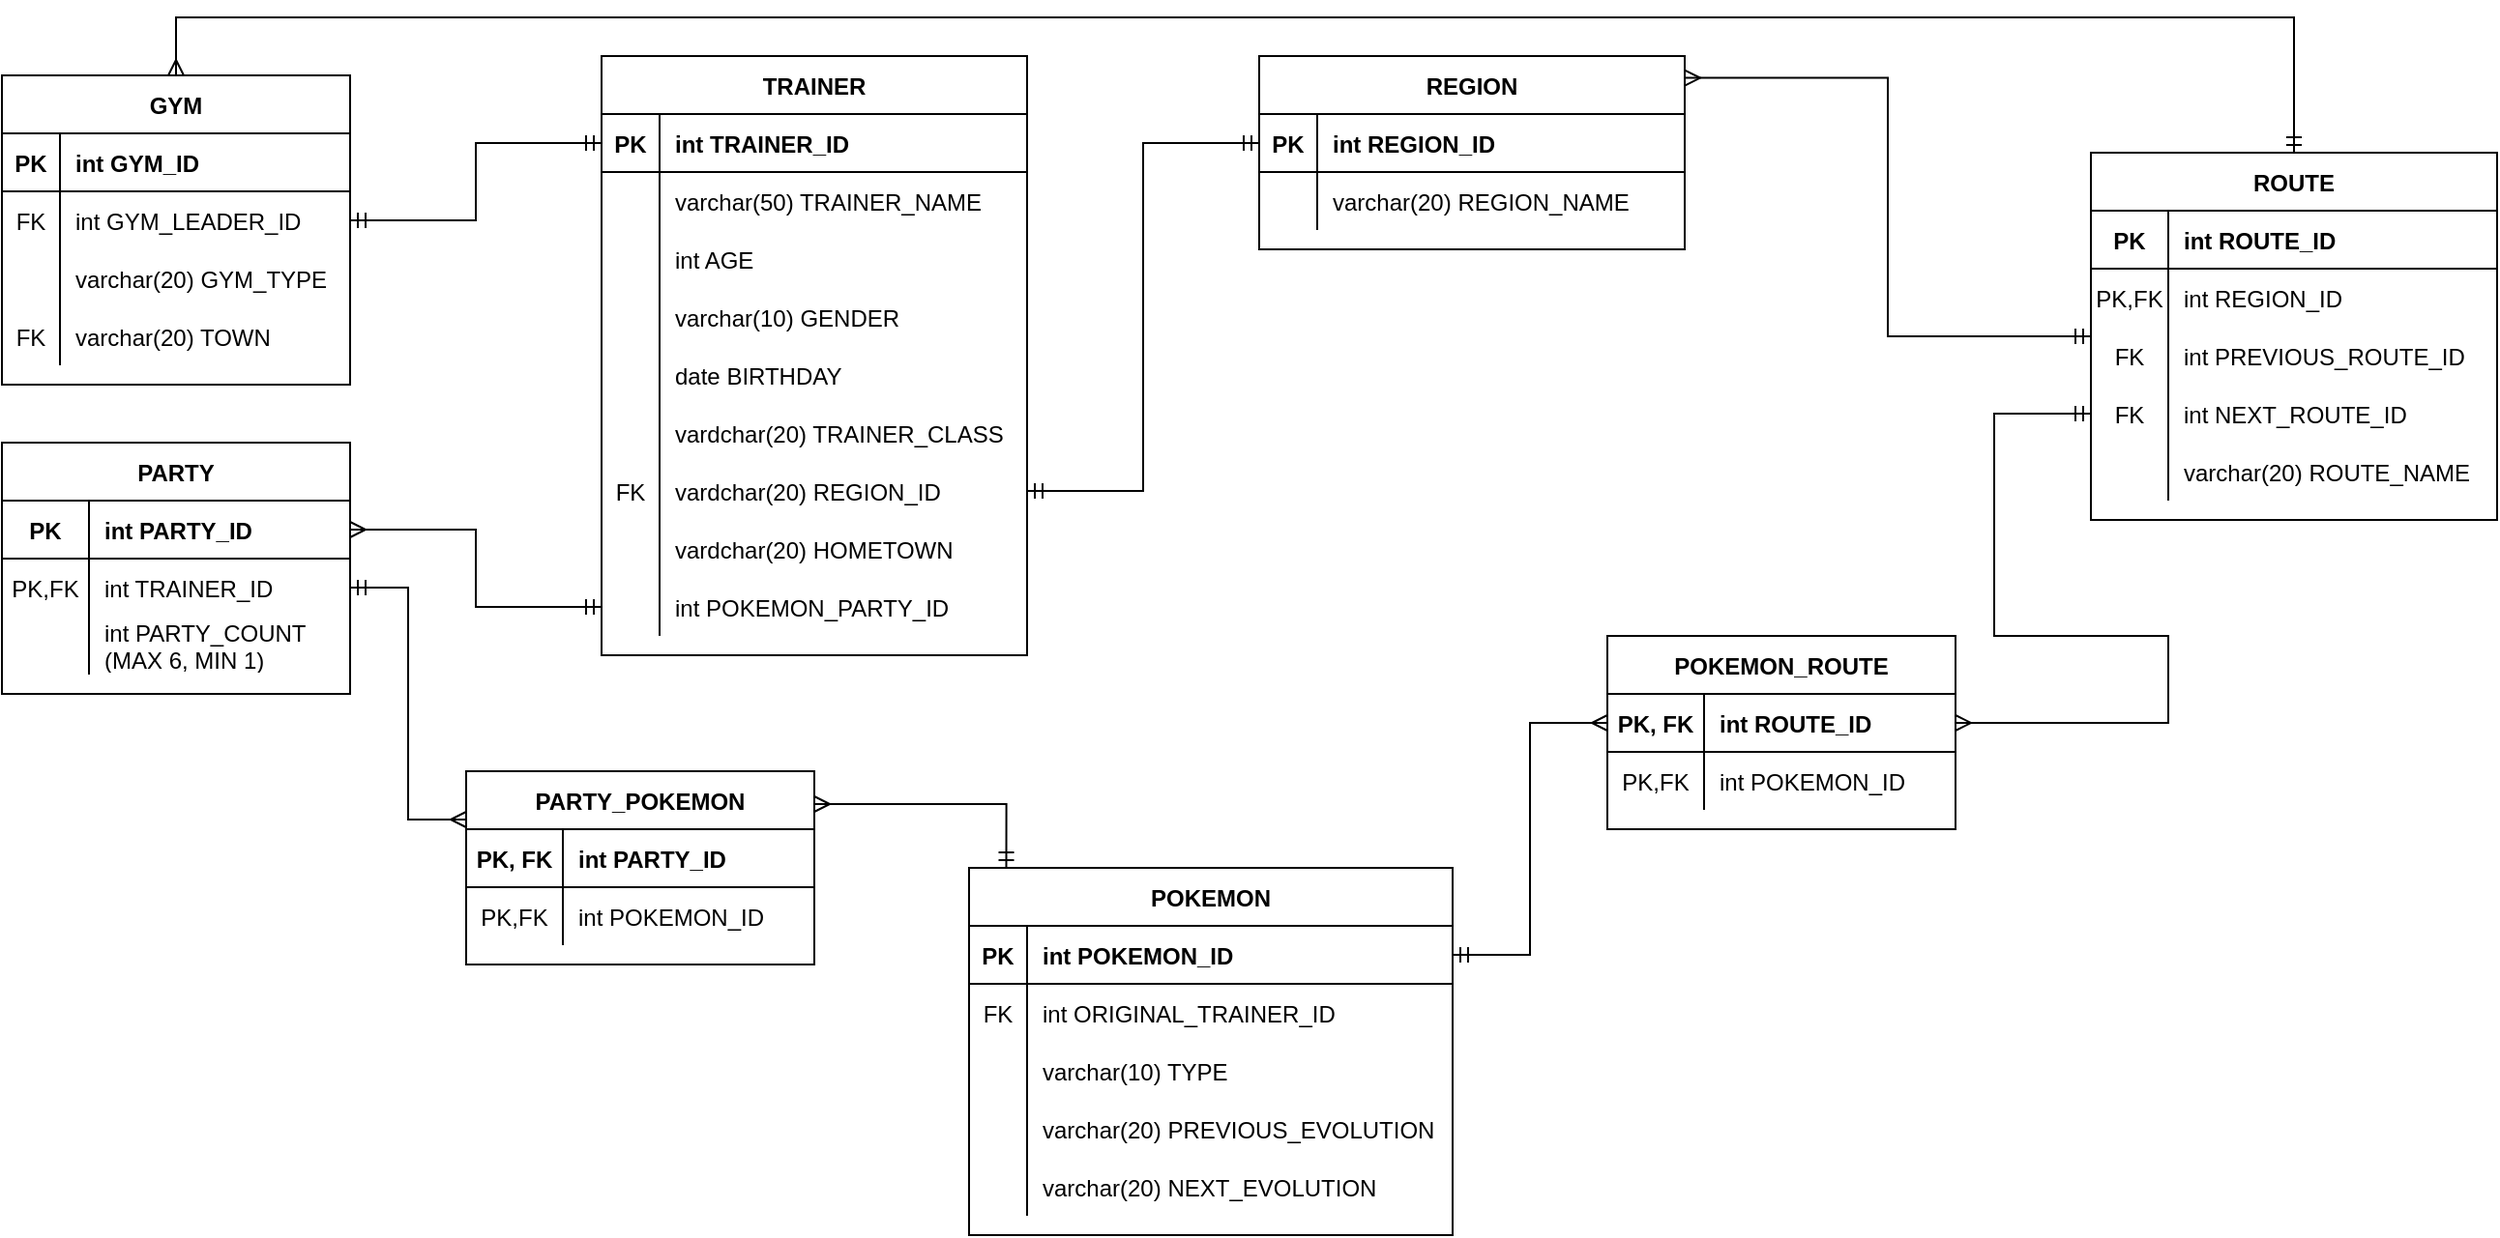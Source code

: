 <mxfile version="13.9.2" type="device"><diagram id="R2lEEEUBdFMjLlhIrx00" name="Page-1"><mxGraphModel dx="1388" dy="744" grid="1" gridSize="10" guides="1" tooltips="1" connect="1" arrows="1" fold="1" page="1" pageScale="1" pageWidth="850" pageHeight="1100" math="0" shadow="0" extFonts="Permanent Marker^https://fonts.googleapis.com/css?family=Permanent+Marker"><root><mxCell id="0"/><mxCell id="1" parent="0"/><mxCell id="ENI0na8ISs-Tp1LK-bwk-1" value="GYM" style="shape=table;startSize=30;container=1;collapsible=1;childLayout=tableLayout;fixedRows=1;rowLines=0;fontStyle=1;align=center;resizeLast=1;" parent="1" vertex="1"><mxGeometry x="50" y="70" width="180" height="160" as="geometry"/></mxCell><mxCell id="ENI0na8ISs-Tp1LK-bwk-2" value="" style="shape=partialRectangle;collapsible=0;dropTarget=0;pointerEvents=0;fillColor=none;top=0;left=0;bottom=1;right=0;points=[[0,0.5],[1,0.5]];portConstraint=eastwest;" parent="ENI0na8ISs-Tp1LK-bwk-1" vertex="1"><mxGeometry y="30" width="180" height="30" as="geometry"/></mxCell><mxCell id="ENI0na8ISs-Tp1LK-bwk-3" value="PK" style="shape=partialRectangle;connectable=0;fillColor=none;top=0;left=0;bottom=0;right=0;fontStyle=1;overflow=hidden;" parent="ENI0na8ISs-Tp1LK-bwk-2" vertex="1"><mxGeometry width="30" height="30" as="geometry"/></mxCell><mxCell id="ENI0na8ISs-Tp1LK-bwk-4" value="int GYM_ID" style="shape=partialRectangle;connectable=0;fillColor=none;top=0;left=0;bottom=0;right=0;align=left;spacingLeft=6;fontStyle=1;overflow=hidden;" parent="ENI0na8ISs-Tp1LK-bwk-2" vertex="1"><mxGeometry x="30" width="150" height="30" as="geometry"/></mxCell><mxCell id="ENI0na8ISs-Tp1LK-bwk-5" value="" style="shape=partialRectangle;collapsible=0;dropTarget=0;pointerEvents=0;fillColor=none;top=0;left=0;bottom=0;right=0;points=[[0,0.5],[1,0.5]];portConstraint=eastwest;" parent="ENI0na8ISs-Tp1LK-bwk-1" vertex="1"><mxGeometry y="60" width="180" height="30" as="geometry"/></mxCell><mxCell id="ENI0na8ISs-Tp1LK-bwk-6" value="FK" style="shape=partialRectangle;connectable=0;fillColor=none;top=0;left=0;bottom=0;right=0;editable=1;overflow=hidden;" parent="ENI0na8ISs-Tp1LK-bwk-5" vertex="1"><mxGeometry width="30" height="30" as="geometry"/></mxCell><mxCell id="ENI0na8ISs-Tp1LK-bwk-7" value="int GYM_LEADER_ID" style="shape=partialRectangle;connectable=0;fillColor=none;top=0;left=0;bottom=0;right=0;align=left;spacingLeft=6;overflow=hidden;" parent="ENI0na8ISs-Tp1LK-bwk-5" vertex="1"><mxGeometry x="30" width="150" height="30" as="geometry"/></mxCell><mxCell id="ENI0na8ISs-Tp1LK-bwk-8" value="" style="shape=partialRectangle;collapsible=0;dropTarget=0;pointerEvents=0;fillColor=none;top=0;left=0;bottom=0;right=0;points=[[0,0.5],[1,0.5]];portConstraint=eastwest;" parent="ENI0na8ISs-Tp1LK-bwk-1" vertex="1"><mxGeometry y="90" width="180" height="30" as="geometry"/></mxCell><mxCell id="ENI0na8ISs-Tp1LK-bwk-9" value="" style="shape=partialRectangle;connectable=0;fillColor=none;top=0;left=0;bottom=0;right=0;editable=1;overflow=hidden;" parent="ENI0na8ISs-Tp1LK-bwk-8" vertex="1"><mxGeometry width="30" height="30" as="geometry"/></mxCell><mxCell id="ENI0na8ISs-Tp1LK-bwk-10" value="varchar(20) GYM_TYPE" style="shape=partialRectangle;connectable=0;fillColor=none;top=0;left=0;bottom=0;right=0;align=left;spacingLeft=6;overflow=hidden;" parent="ENI0na8ISs-Tp1LK-bwk-8" vertex="1"><mxGeometry x="30" width="150" height="30" as="geometry"/></mxCell><mxCell id="ENI0na8ISs-Tp1LK-bwk-11" value="" style="shape=partialRectangle;collapsible=0;dropTarget=0;pointerEvents=0;fillColor=none;top=0;left=0;bottom=0;right=0;points=[[0,0.5],[1,0.5]];portConstraint=eastwest;" parent="ENI0na8ISs-Tp1LK-bwk-1" vertex="1"><mxGeometry y="120" width="180" height="30" as="geometry"/></mxCell><mxCell id="ENI0na8ISs-Tp1LK-bwk-12" value="FK" style="shape=partialRectangle;connectable=0;fillColor=none;top=0;left=0;bottom=0;right=0;editable=1;overflow=hidden;" parent="ENI0na8ISs-Tp1LK-bwk-11" vertex="1"><mxGeometry width="30" height="30" as="geometry"/></mxCell><mxCell id="ENI0na8ISs-Tp1LK-bwk-13" value="varchar(20) TOWN" style="shape=partialRectangle;connectable=0;fillColor=none;top=0;left=0;bottom=0;right=0;align=left;spacingLeft=6;overflow=hidden;" parent="ENI0na8ISs-Tp1LK-bwk-11" vertex="1"><mxGeometry x="30" width="150" height="30" as="geometry"/></mxCell><mxCell id="ENI0na8ISs-Tp1LK-bwk-27" style="edgeStyle=orthogonalEdgeStyle;rounded=0;orthogonalLoop=1;jettySize=auto;html=1;entryX=0;entryY=0.5;entryDx=0;entryDy=0;endArrow=ERmandOne;endFill=0;startArrow=ERmandOne;startFill=0;exitX=1;exitY=0.5;exitDx=0;exitDy=0;" parent="1" source="ENI0na8ISs-Tp1LK-bwk-5" target="ENI0na8ISs-Tp1LK-bwk-15" edge="1"><mxGeometry relative="1" as="geometry"/></mxCell><mxCell id="ENI0na8ISs-Tp1LK-bwk-31" value="REGION" style="shape=table;startSize=30;container=1;collapsible=1;childLayout=tableLayout;fixedRows=1;rowLines=0;fontStyle=1;align=center;resizeLast=1;" parent="1" vertex="1"><mxGeometry x="700" y="60" width="220" height="100" as="geometry"/></mxCell><mxCell id="ENI0na8ISs-Tp1LK-bwk-32" value="" style="shape=partialRectangle;collapsible=0;dropTarget=0;pointerEvents=0;fillColor=none;top=0;left=0;bottom=1;right=0;points=[[0,0.5],[1,0.5]];portConstraint=eastwest;" parent="ENI0na8ISs-Tp1LK-bwk-31" vertex="1"><mxGeometry y="30" width="220" height="30" as="geometry"/></mxCell><mxCell id="ENI0na8ISs-Tp1LK-bwk-33" value="PK" style="shape=partialRectangle;connectable=0;fillColor=none;top=0;left=0;bottom=0;right=0;fontStyle=1;overflow=hidden;" parent="ENI0na8ISs-Tp1LK-bwk-32" vertex="1"><mxGeometry width="30" height="30" as="geometry"/></mxCell><mxCell id="ENI0na8ISs-Tp1LK-bwk-34" value="int REGION_ID" style="shape=partialRectangle;connectable=0;fillColor=none;top=0;left=0;bottom=0;right=0;align=left;spacingLeft=6;fontStyle=1;overflow=hidden;" parent="ENI0na8ISs-Tp1LK-bwk-32" vertex="1"><mxGeometry x="30" width="190" height="30" as="geometry"/></mxCell><mxCell id="ENI0na8ISs-Tp1LK-bwk-35" value="" style="shape=partialRectangle;collapsible=0;dropTarget=0;pointerEvents=0;fillColor=none;top=0;left=0;bottom=0;right=0;points=[[0,0.5],[1,0.5]];portConstraint=eastwest;" parent="ENI0na8ISs-Tp1LK-bwk-31" vertex="1"><mxGeometry y="60" width="220" height="30" as="geometry"/></mxCell><mxCell id="ENI0na8ISs-Tp1LK-bwk-36" value="" style="shape=partialRectangle;connectable=0;fillColor=none;top=0;left=0;bottom=0;right=0;editable=1;overflow=hidden;" parent="ENI0na8ISs-Tp1LK-bwk-35" vertex="1"><mxGeometry width="30" height="30" as="geometry"/></mxCell><mxCell id="ENI0na8ISs-Tp1LK-bwk-37" value="varchar(20) REGION_NAME" style="shape=partialRectangle;connectable=0;fillColor=none;top=0;left=0;bottom=0;right=0;align=left;spacingLeft=6;overflow=hidden;" parent="ENI0na8ISs-Tp1LK-bwk-35" vertex="1"><mxGeometry x="30" width="190" height="30" as="geometry"/></mxCell><mxCell id="ENI0na8ISs-Tp1LK-bwk-48" style="edgeStyle=orthogonalEdgeStyle;rounded=0;orthogonalLoop=1;jettySize=auto;html=1;entryX=0;entryY=0.5;entryDx=0;entryDy=0;startArrow=ERmandOne;startFill=0;endArrow=ERmandOne;endFill=0;" parent="1" source="ENI0na8ISs-Tp1LK-bwk-28" target="ENI0na8ISs-Tp1LK-bwk-32" edge="1"><mxGeometry relative="1" as="geometry"/></mxCell><mxCell id="ENI0na8ISs-Tp1LK-bwk-14" value="TRAINER" style="shape=table;startSize=30;container=1;collapsible=1;childLayout=tableLayout;fixedRows=1;rowLines=0;fontStyle=1;align=center;resizeLast=1;" parent="1" vertex="1"><mxGeometry x="360" y="60" width="220" height="310" as="geometry"/></mxCell><mxCell id="ENI0na8ISs-Tp1LK-bwk-15" value="" style="shape=partialRectangle;collapsible=0;dropTarget=0;pointerEvents=0;fillColor=none;top=0;left=0;bottom=1;right=0;points=[[0,0.5],[1,0.5]];portConstraint=eastwest;" parent="ENI0na8ISs-Tp1LK-bwk-14" vertex="1"><mxGeometry y="30" width="220" height="30" as="geometry"/></mxCell><mxCell id="ENI0na8ISs-Tp1LK-bwk-16" value="PK" style="shape=partialRectangle;connectable=0;fillColor=none;top=0;left=0;bottom=0;right=0;fontStyle=1;overflow=hidden;" parent="ENI0na8ISs-Tp1LK-bwk-15" vertex="1"><mxGeometry width="30" height="30" as="geometry"/></mxCell><mxCell id="ENI0na8ISs-Tp1LK-bwk-17" value="int TRAINER_ID" style="shape=partialRectangle;connectable=0;fillColor=none;top=0;left=0;bottom=0;right=0;align=left;spacingLeft=6;fontStyle=1;overflow=hidden;" parent="ENI0na8ISs-Tp1LK-bwk-15" vertex="1"><mxGeometry x="30" width="190" height="30" as="geometry"/></mxCell><mxCell id="ENI0na8ISs-Tp1LK-bwk-18" value="" style="shape=partialRectangle;collapsible=0;dropTarget=0;pointerEvents=0;fillColor=none;top=0;left=0;bottom=0;right=0;points=[[0,0.5],[1,0.5]];portConstraint=eastwest;" parent="ENI0na8ISs-Tp1LK-bwk-14" vertex="1"><mxGeometry y="60" width="220" height="30" as="geometry"/></mxCell><mxCell id="ENI0na8ISs-Tp1LK-bwk-19" value="" style="shape=partialRectangle;connectable=0;fillColor=none;top=0;left=0;bottom=0;right=0;editable=1;overflow=hidden;" parent="ENI0na8ISs-Tp1LK-bwk-18" vertex="1"><mxGeometry width="30" height="30" as="geometry"/></mxCell><mxCell id="ENI0na8ISs-Tp1LK-bwk-20" value="varchar(50) TRAINER_NAME" style="shape=partialRectangle;connectable=0;fillColor=none;top=0;left=0;bottom=0;right=0;align=left;spacingLeft=6;overflow=hidden;" parent="ENI0na8ISs-Tp1LK-bwk-18" vertex="1"><mxGeometry x="30" width="190" height="30" as="geometry"/></mxCell><mxCell id="ENI0na8ISs-Tp1LK-bwk-86" value="" style="shape=partialRectangle;collapsible=0;dropTarget=0;pointerEvents=0;fillColor=none;top=0;left=0;bottom=0;right=0;points=[[0,0.5],[1,0.5]];portConstraint=eastwest;" parent="ENI0na8ISs-Tp1LK-bwk-14" vertex="1"><mxGeometry y="90" width="220" height="30" as="geometry"/></mxCell><mxCell id="ENI0na8ISs-Tp1LK-bwk-87" value="" style="shape=partialRectangle;connectable=0;fillColor=none;top=0;left=0;bottom=0;right=0;editable=1;overflow=hidden;" parent="ENI0na8ISs-Tp1LK-bwk-86" vertex="1"><mxGeometry width="30" height="30" as="geometry"/></mxCell><mxCell id="ENI0na8ISs-Tp1LK-bwk-88" value="int AGE" style="shape=partialRectangle;connectable=0;fillColor=none;top=0;left=0;bottom=0;right=0;align=left;spacingLeft=6;overflow=hidden;" parent="ENI0na8ISs-Tp1LK-bwk-86" vertex="1"><mxGeometry x="30" width="190" height="30" as="geometry"/></mxCell><mxCell id="ENI0na8ISs-Tp1LK-bwk-80" value="" style="shape=partialRectangle;collapsible=0;dropTarget=0;pointerEvents=0;fillColor=none;top=0;left=0;bottom=0;right=0;points=[[0,0.5],[1,0.5]];portConstraint=eastwest;" parent="ENI0na8ISs-Tp1LK-bwk-14" vertex="1"><mxGeometry y="120" width="220" height="30" as="geometry"/></mxCell><mxCell id="ENI0na8ISs-Tp1LK-bwk-81" value="" style="shape=partialRectangle;connectable=0;fillColor=none;top=0;left=0;bottom=0;right=0;editable=1;overflow=hidden;" parent="ENI0na8ISs-Tp1LK-bwk-80" vertex="1"><mxGeometry width="30" height="30" as="geometry"/></mxCell><mxCell id="ENI0na8ISs-Tp1LK-bwk-82" value="varchar(10) GENDER" style="shape=partialRectangle;connectable=0;fillColor=none;top=0;left=0;bottom=0;right=0;align=left;spacingLeft=6;overflow=hidden;" parent="ENI0na8ISs-Tp1LK-bwk-80" vertex="1"><mxGeometry x="30" width="190" height="30" as="geometry"/></mxCell><mxCell id="ENI0na8ISs-Tp1LK-bwk-21" value="" style="shape=partialRectangle;collapsible=0;dropTarget=0;pointerEvents=0;fillColor=none;top=0;left=0;bottom=0;right=0;points=[[0,0.5],[1,0.5]];portConstraint=eastwest;" parent="ENI0na8ISs-Tp1LK-bwk-14" vertex="1"><mxGeometry y="150" width="220" height="30" as="geometry"/></mxCell><mxCell id="ENI0na8ISs-Tp1LK-bwk-22" value="" style="shape=partialRectangle;connectable=0;fillColor=none;top=0;left=0;bottom=0;right=0;editable=1;overflow=hidden;" parent="ENI0na8ISs-Tp1LK-bwk-21" vertex="1"><mxGeometry width="30" height="30" as="geometry"/></mxCell><mxCell id="ENI0na8ISs-Tp1LK-bwk-23" value="date BIRTHDAY" style="shape=partialRectangle;connectable=0;fillColor=none;top=0;left=0;bottom=0;right=0;align=left;spacingLeft=6;overflow=hidden;" parent="ENI0na8ISs-Tp1LK-bwk-21" vertex="1"><mxGeometry x="30" width="190" height="30" as="geometry"/></mxCell><mxCell id="ENI0na8ISs-Tp1LK-bwk-24" value="" style="shape=partialRectangle;collapsible=0;dropTarget=0;pointerEvents=0;fillColor=none;top=0;left=0;bottom=0;right=0;points=[[0,0.5],[1,0.5]];portConstraint=eastwest;" parent="ENI0na8ISs-Tp1LK-bwk-14" vertex="1"><mxGeometry y="180" width="220" height="30" as="geometry"/></mxCell><mxCell id="ENI0na8ISs-Tp1LK-bwk-25" value="" style="shape=partialRectangle;connectable=0;fillColor=none;top=0;left=0;bottom=0;right=0;editable=1;overflow=hidden;" parent="ENI0na8ISs-Tp1LK-bwk-24" vertex="1"><mxGeometry width="30" height="30" as="geometry"/></mxCell><mxCell id="ENI0na8ISs-Tp1LK-bwk-26" value="vardchar(20) TRAINER_CLASS" style="shape=partialRectangle;connectable=0;fillColor=none;top=0;left=0;bottom=0;right=0;align=left;spacingLeft=6;overflow=hidden;" parent="ENI0na8ISs-Tp1LK-bwk-24" vertex="1"><mxGeometry x="30" width="190" height="30" as="geometry"/></mxCell><mxCell id="ENI0na8ISs-Tp1LK-bwk-28" value="" style="shape=partialRectangle;collapsible=0;dropTarget=0;pointerEvents=0;fillColor=none;top=0;left=0;bottom=0;right=0;points=[[0,0.5],[1,0.5]];portConstraint=eastwest;" parent="ENI0na8ISs-Tp1LK-bwk-14" vertex="1"><mxGeometry y="210" width="220" height="30" as="geometry"/></mxCell><mxCell id="ENI0na8ISs-Tp1LK-bwk-29" value="FK" style="shape=partialRectangle;connectable=0;fillColor=none;top=0;left=0;bottom=0;right=0;editable=1;overflow=hidden;" parent="ENI0na8ISs-Tp1LK-bwk-28" vertex="1"><mxGeometry width="30" height="30" as="geometry"/></mxCell><mxCell id="ENI0na8ISs-Tp1LK-bwk-30" value="vardchar(20) REGION_ID" style="shape=partialRectangle;connectable=0;fillColor=none;top=0;left=0;bottom=0;right=0;align=left;spacingLeft=6;overflow=hidden;" parent="ENI0na8ISs-Tp1LK-bwk-28" vertex="1"><mxGeometry x="30" width="190" height="30" as="geometry"/></mxCell><mxCell id="ENI0na8ISs-Tp1LK-bwk-45" value="" style="shape=partialRectangle;collapsible=0;dropTarget=0;pointerEvents=0;fillColor=none;top=0;left=0;bottom=0;right=0;points=[[0,0.5],[1,0.5]];portConstraint=eastwest;" parent="ENI0na8ISs-Tp1LK-bwk-14" vertex="1"><mxGeometry y="240" width="220" height="30" as="geometry"/></mxCell><mxCell id="ENI0na8ISs-Tp1LK-bwk-46" value="" style="shape=partialRectangle;connectable=0;fillColor=none;top=0;left=0;bottom=0;right=0;editable=1;overflow=hidden;" parent="ENI0na8ISs-Tp1LK-bwk-45" vertex="1"><mxGeometry width="30" height="30" as="geometry"/></mxCell><mxCell id="ENI0na8ISs-Tp1LK-bwk-47" value="vardchar(20) HOMETOWN" style="shape=partialRectangle;connectable=0;fillColor=none;top=0;left=0;bottom=0;right=0;align=left;spacingLeft=6;overflow=hidden;" parent="ENI0na8ISs-Tp1LK-bwk-45" vertex="1"><mxGeometry x="30" width="190" height="30" as="geometry"/></mxCell><mxCell id="ENI0na8ISs-Tp1LK-bwk-83" value="" style="shape=partialRectangle;collapsible=0;dropTarget=0;pointerEvents=0;fillColor=none;top=0;left=0;bottom=0;right=0;points=[[0,0.5],[1,0.5]];portConstraint=eastwest;" parent="ENI0na8ISs-Tp1LK-bwk-14" vertex="1"><mxGeometry y="270" width="220" height="30" as="geometry"/></mxCell><mxCell id="ENI0na8ISs-Tp1LK-bwk-84" value="" style="shape=partialRectangle;connectable=0;fillColor=none;top=0;left=0;bottom=0;right=0;editable=1;overflow=hidden;" parent="ENI0na8ISs-Tp1LK-bwk-83" vertex="1"><mxGeometry width="30" height="30" as="geometry"/></mxCell><mxCell id="ENI0na8ISs-Tp1LK-bwk-85" value="int POKEMON_PARTY_ID" style="shape=partialRectangle;connectable=0;fillColor=none;top=0;left=0;bottom=0;right=0;align=left;spacingLeft=6;overflow=hidden;" parent="ENI0na8ISs-Tp1LK-bwk-83" vertex="1"><mxGeometry x="30" width="190" height="30" as="geometry"/></mxCell><mxCell id="ENI0na8ISs-Tp1LK-bwk-118" style="edgeStyle=orthogonalEdgeStyle;rounded=0;orthogonalLoop=1;jettySize=auto;html=1;exitX=0;exitY=0.5;exitDx=0;exitDy=0;entryX=1;entryY=0.5;entryDx=0;entryDy=0;startArrow=ERmany;startFill=0;endArrow=ERmandOne;endFill=0;" parent="1" source="ENI0na8ISs-Tp1LK-bwk-105" target="ENI0na8ISs-Tp1LK-bwk-50" edge="1"><mxGeometry relative="1" as="geometry"><mxPoint x="852.25" y="693" as="targetPoint"/></mxGeometry></mxCell><mxCell id="ENI0na8ISs-Tp1LK-bwk-119" style="edgeStyle=orthogonalEdgeStyle;rounded=0;orthogonalLoop=1;jettySize=auto;html=1;startArrow=ERmany;startFill=0;endArrow=ERmandOne;endFill=0;entryX=0;entryY=0.5;entryDx=0;entryDy=0;" parent="1" source="ENI0na8ISs-Tp1LK-bwk-105" target="E3ITynd9m7n99PUGCUsY-9" edge="1"><mxGeometry relative="1" as="geometry"><mxPoint x="1120" y="230" as="targetPoint"/><Array as="points"><mxPoint x="1170" y="405"/><mxPoint x="1170" y="360"/><mxPoint x="1080" y="360"/><mxPoint x="1080" y="245"/></Array></mxGeometry></mxCell><mxCell id="ENI0na8ISs-Tp1LK-bwk-104" value="POKEMON_ROUTE" style="shape=table;startSize=30;container=1;collapsible=1;childLayout=tableLayout;fixedRows=1;rowLines=0;fontStyle=1;align=center;resizeLast=1;" parent="1" vertex="1"><mxGeometry x="880" y="360" width="180" height="100" as="geometry"/></mxCell><mxCell id="ENI0na8ISs-Tp1LK-bwk-105" value="" style="shape=partialRectangle;collapsible=0;dropTarget=0;pointerEvents=0;fillColor=none;top=0;left=0;bottom=1;right=0;points=[[0,0.5],[1,0.5]];portConstraint=eastwest;" parent="ENI0na8ISs-Tp1LK-bwk-104" vertex="1"><mxGeometry y="30" width="180" height="30" as="geometry"/></mxCell><mxCell id="ENI0na8ISs-Tp1LK-bwk-106" value="PK, FK" style="shape=partialRectangle;connectable=0;fillColor=none;top=0;left=0;bottom=0;right=0;fontStyle=1;overflow=hidden;" parent="ENI0na8ISs-Tp1LK-bwk-105" vertex="1"><mxGeometry width="50" height="30" as="geometry"/></mxCell><mxCell id="ENI0na8ISs-Tp1LK-bwk-107" value="int ROUTE_ID" style="shape=partialRectangle;connectable=0;fillColor=none;top=0;left=0;bottom=0;right=0;align=left;spacingLeft=6;fontStyle=1;overflow=hidden;" parent="ENI0na8ISs-Tp1LK-bwk-105" vertex="1"><mxGeometry x="50" width="130" height="30" as="geometry"/></mxCell><mxCell id="ENI0na8ISs-Tp1LK-bwk-108" value="" style="shape=partialRectangle;collapsible=0;dropTarget=0;pointerEvents=0;fillColor=none;top=0;left=0;bottom=0;right=0;points=[[0,0.5],[1,0.5]];portConstraint=eastwest;" parent="ENI0na8ISs-Tp1LK-bwk-104" vertex="1"><mxGeometry y="60" width="180" height="30" as="geometry"/></mxCell><mxCell id="ENI0na8ISs-Tp1LK-bwk-109" value="PK,FK" style="shape=partialRectangle;connectable=0;fillColor=none;top=0;left=0;bottom=0;right=0;editable=1;overflow=hidden;" parent="ENI0na8ISs-Tp1LK-bwk-108" vertex="1"><mxGeometry width="50" height="30" as="geometry"/></mxCell><mxCell id="ENI0na8ISs-Tp1LK-bwk-110" value="int POKEMON_ID" style="shape=partialRectangle;connectable=0;fillColor=none;top=0;left=0;bottom=0;right=0;align=left;spacingLeft=6;overflow=hidden;" parent="ENI0na8ISs-Tp1LK-bwk-108" vertex="1"><mxGeometry x="50" width="130" height="30" as="geometry"/></mxCell><mxCell id="ENI0na8ISs-Tp1LK-bwk-49" value="POKEMON" style="shape=table;startSize=30;container=1;collapsible=1;childLayout=tableLayout;fixedRows=1;rowLines=0;fontStyle=1;align=center;resizeLast=1;" parent="1" vertex="1"><mxGeometry x="550" y="480" width="250" height="190" as="geometry"/></mxCell><mxCell id="ENI0na8ISs-Tp1LK-bwk-50" value="" style="shape=partialRectangle;collapsible=0;dropTarget=0;pointerEvents=0;fillColor=none;top=0;left=0;bottom=1;right=0;points=[[0,0.5],[1,0.5]];portConstraint=eastwest;" parent="ENI0na8ISs-Tp1LK-bwk-49" vertex="1"><mxGeometry y="30" width="250" height="30" as="geometry"/></mxCell><mxCell id="ENI0na8ISs-Tp1LK-bwk-51" value="PK" style="shape=partialRectangle;connectable=0;fillColor=none;top=0;left=0;bottom=0;right=0;fontStyle=1;overflow=hidden;" parent="ENI0na8ISs-Tp1LK-bwk-50" vertex="1"><mxGeometry width="30" height="30" as="geometry"/></mxCell><mxCell id="ENI0na8ISs-Tp1LK-bwk-52" value="int POKEMON_ID" style="shape=partialRectangle;connectable=0;fillColor=none;top=0;left=0;bottom=0;right=0;align=left;spacingLeft=6;fontStyle=1;overflow=hidden;" parent="ENI0na8ISs-Tp1LK-bwk-50" vertex="1"><mxGeometry x="30" width="220" height="30" as="geometry"/></mxCell><mxCell id="ENI0na8ISs-Tp1LK-bwk-53" value="" style="shape=partialRectangle;collapsible=0;dropTarget=0;pointerEvents=0;fillColor=none;top=0;left=0;bottom=0;right=0;points=[[0,0.5],[1,0.5]];portConstraint=eastwest;" parent="ENI0na8ISs-Tp1LK-bwk-49" vertex="1"><mxGeometry y="60" width="250" height="30" as="geometry"/></mxCell><mxCell id="ENI0na8ISs-Tp1LK-bwk-54" value="FK" style="shape=partialRectangle;connectable=0;fillColor=none;top=0;left=0;bottom=0;right=0;editable=1;overflow=hidden;" parent="ENI0na8ISs-Tp1LK-bwk-53" vertex="1"><mxGeometry width="30" height="30" as="geometry"/></mxCell><mxCell id="ENI0na8ISs-Tp1LK-bwk-55" value="int ORIGINAL_TRAINER_ID" style="shape=partialRectangle;connectable=0;fillColor=none;top=0;left=0;bottom=0;right=0;align=left;spacingLeft=6;overflow=hidden;" parent="ENI0na8ISs-Tp1LK-bwk-53" vertex="1"><mxGeometry x="30" width="220" height="30" as="geometry"/></mxCell><mxCell id="E3ITynd9m7n99PUGCUsY-13" value="" style="shape=partialRectangle;collapsible=0;dropTarget=0;pointerEvents=0;fillColor=none;top=0;left=0;bottom=0;right=0;points=[[0,0.5],[1,0.5]];portConstraint=eastwest;" vertex="1" parent="ENI0na8ISs-Tp1LK-bwk-49"><mxGeometry y="90" width="250" height="30" as="geometry"/></mxCell><mxCell id="E3ITynd9m7n99PUGCUsY-14" value="" style="shape=partialRectangle;connectable=0;fillColor=none;top=0;left=0;bottom=0;right=0;editable=1;overflow=hidden;" vertex="1" parent="E3ITynd9m7n99PUGCUsY-13"><mxGeometry width="30" height="30" as="geometry"/></mxCell><mxCell id="E3ITynd9m7n99PUGCUsY-15" value="varchar(10) TYPE" style="shape=partialRectangle;connectable=0;fillColor=none;top=0;left=0;bottom=0;right=0;align=left;spacingLeft=6;overflow=hidden;" vertex="1" parent="E3ITynd9m7n99PUGCUsY-13"><mxGeometry x="30" width="220" height="30" as="geometry"/></mxCell><mxCell id="E3ITynd9m7n99PUGCUsY-16" value="" style="shape=partialRectangle;collapsible=0;dropTarget=0;pointerEvents=0;fillColor=none;top=0;left=0;bottom=0;right=0;points=[[0,0.5],[1,0.5]];portConstraint=eastwest;" vertex="1" parent="ENI0na8ISs-Tp1LK-bwk-49"><mxGeometry y="120" width="250" height="30" as="geometry"/></mxCell><mxCell id="E3ITynd9m7n99PUGCUsY-17" value="" style="shape=partialRectangle;connectable=0;fillColor=none;top=0;left=0;bottom=0;right=0;editable=1;overflow=hidden;" vertex="1" parent="E3ITynd9m7n99PUGCUsY-16"><mxGeometry width="30" height="30" as="geometry"/></mxCell><mxCell id="E3ITynd9m7n99PUGCUsY-18" value="varchar(20) PREVIOUS_EVOLUTION" style="shape=partialRectangle;connectable=0;fillColor=none;top=0;left=0;bottom=0;right=0;align=left;spacingLeft=6;overflow=hidden;" vertex="1" parent="E3ITynd9m7n99PUGCUsY-16"><mxGeometry x="30" width="220" height="30" as="geometry"/></mxCell><mxCell id="E3ITynd9m7n99PUGCUsY-19" value="" style="shape=partialRectangle;collapsible=0;dropTarget=0;pointerEvents=0;fillColor=none;top=0;left=0;bottom=0;right=0;points=[[0,0.5],[1,0.5]];portConstraint=eastwest;" vertex="1" parent="ENI0na8ISs-Tp1LK-bwk-49"><mxGeometry y="150" width="250" height="30" as="geometry"/></mxCell><mxCell id="E3ITynd9m7n99PUGCUsY-20" value="" style="shape=partialRectangle;connectable=0;fillColor=none;top=0;left=0;bottom=0;right=0;editable=1;overflow=hidden;" vertex="1" parent="E3ITynd9m7n99PUGCUsY-19"><mxGeometry width="30" height="30" as="geometry"/></mxCell><mxCell id="E3ITynd9m7n99PUGCUsY-21" value="varchar(20) NEXT_EVOLUTION" style="shape=partialRectangle;connectable=0;fillColor=none;top=0;left=0;bottom=0;right=0;align=left;spacingLeft=6;overflow=hidden;" vertex="1" parent="E3ITynd9m7n99PUGCUsY-19"><mxGeometry x="30" width="220" height="30" as="geometry"/></mxCell><mxCell id="E3ITynd9m7n99PUGCUsY-2" style="edgeStyle=orthogonalEdgeStyle;rounded=0;orthogonalLoop=1;jettySize=auto;html=1;entryX=1;entryY=0.113;entryDx=0;entryDy=0;entryPerimeter=0;endArrow=ERmany;endFill=0;startArrow=ERmandOne;startFill=0;" edge="1" parent="1" source="ENI0na8ISs-Tp1LK-bwk-91" target="ENI0na8ISs-Tp1LK-bwk-31"><mxGeometry relative="1" as="geometry"/></mxCell><mxCell id="E3ITynd9m7n99PUGCUsY-33" style="edgeStyle=orthogonalEdgeStyle;rounded=0;orthogonalLoop=1;jettySize=auto;html=1;entryX=0.5;entryY=0;entryDx=0;entryDy=0;startArrow=ERmandOne;startFill=0;endArrow=ERmany;endFill=0;" edge="1" parent="1" source="ENI0na8ISs-Tp1LK-bwk-91" target="ENI0na8ISs-Tp1LK-bwk-1"><mxGeometry relative="1" as="geometry"><Array as="points"><mxPoint x="1235" y="40"/><mxPoint x="140" y="40"/></Array></mxGeometry></mxCell><mxCell id="ENI0na8ISs-Tp1LK-bwk-91" value="ROUTE" style="shape=table;startSize=30;container=1;collapsible=1;childLayout=tableLayout;fixedRows=1;rowLines=0;fontStyle=1;align=center;resizeLast=1;" parent="1" vertex="1"><mxGeometry x="1130" y="110" width="210" height="190" as="geometry"/></mxCell><mxCell id="ENI0na8ISs-Tp1LK-bwk-92" value="" style="shape=partialRectangle;collapsible=0;dropTarget=0;pointerEvents=0;fillColor=none;top=0;left=0;bottom=1;right=0;points=[[0,0.5],[1,0.5]];portConstraint=eastwest;" parent="ENI0na8ISs-Tp1LK-bwk-91" vertex="1"><mxGeometry y="30" width="210" height="30" as="geometry"/></mxCell><mxCell id="ENI0na8ISs-Tp1LK-bwk-93" value="PK" style="shape=partialRectangle;connectable=0;fillColor=none;top=0;left=0;bottom=0;right=0;fontStyle=1;overflow=hidden;" parent="ENI0na8ISs-Tp1LK-bwk-92" vertex="1"><mxGeometry width="40" height="30" as="geometry"/></mxCell><mxCell id="ENI0na8ISs-Tp1LK-bwk-94" value="int ROUTE_ID" style="shape=partialRectangle;connectable=0;fillColor=none;top=0;left=0;bottom=0;right=0;align=left;spacingLeft=6;fontStyle=1;overflow=hidden;" parent="ENI0na8ISs-Tp1LK-bwk-92" vertex="1"><mxGeometry x="40" width="170" height="30" as="geometry"/></mxCell><mxCell id="ENI0na8ISs-Tp1LK-bwk-95" value="" style="shape=partialRectangle;collapsible=0;dropTarget=0;pointerEvents=0;fillColor=none;top=0;left=0;bottom=0;right=0;points=[[0,0.5],[1,0.5]];portConstraint=eastwest;" parent="ENI0na8ISs-Tp1LK-bwk-91" vertex="1"><mxGeometry y="60" width="210" height="30" as="geometry"/></mxCell><mxCell id="ENI0na8ISs-Tp1LK-bwk-96" value="PK,FK" style="shape=partialRectangle;connectable=0;fillColor=none;top=0;left=0;bottom=0;right=0;editable=1;overflow=hidden;" parent="ENI0na8ISs-Tp1LK-bwk-95" vertex="1"><mxGeometry width="40" height="30" as="geometry"/></mxCell><mxCell id="ENI0na8ISs-Tp1LK-bwk-97" value="int REGION_ID" style="shape=partialRectangle;connectable=0;fillColor=none;top=0;left=0;bottom=0;right=0;align=left;spacingLeft=6;overflow=hidden;" parent="ENI0na8ISs-Tp1LK-bwk-95" vertex="1"><mxGeometry x="40" width="170" height="30" as="geometry"/></mxCell><mxCell id="E3ITynd9m7n99PUGCUsY-6" value="" style="shape=partialRectangle;collapsible=0;dropTarget=0;pointerEvents=0;fillColor=none;top=0;left=0;bottom=0;right=0;points=[[0,0.5],[1,0.5]];portConstraint=eastwest;" vertex="1" parent="ENI0na8ISs-Tp1LK-bwk-91"><mxGeometry y="90" width="210" height="30" as="geometry"/></mxCell><mxCell id="E3ITynd9m7n99PUGCUsY-7" value="FK" style="shape=partialRectangle;connectable=0;fillColor=none;top=0;left=0;bottom=0;right=0;editable=1;overflow=hidden;" vertex="1" parent="E3ITynd9m7n99PUGCUsY-6"><mxGeometry width="40" height="30" as="geometry"/></mxCell><mxCell id="E3ITynd9m7n99PUGCUsY-8" value="int PREVIOUS_ROUTE_ID" style="shape=partialRectangle;connectable=0;fillColor=none;top=0;left=0;bottom=0;right=0;align=left;spacingLeft=6;overflow=hidden;" vertex="1" parent="E3ITynd9m7n99PUGCUsY-6"><mxGeometry x="40" width="170" height="30" as="geometry"/></mxCell><mxCell id="E3ITynd9m7n99PUGCUsY-9" value="" style="shape=partialRectangle;collapsible=0;dropTarget=0;pointerEvents=0;fillColor=none;top=0;left=0;bottom=0;right=0;points=[[0,0.5],[1,0.5]];portConstraint=eastwest;" vertex="1" parent="ENI0na8ISs-Tp1LK-bwk-91"><mxGeometry y="120" width="210" height="30" as="geometry"/></mxCell><mxCell id="E3ITynd9m7n99PUGCUsY-10" value="FK" style="shape=partialRectangle;connectable=0;fillColor=none;top=0;left=0;bottom=0;right=0;editable=1;overflow=hidden;" vertex="1" parent="E3ITynd9m7n99PUGCUsY-9"><mxGeometry width="40" height="30" as="geometry"/></mxCell><mxCell id="E3ITynd9m7n99PUGCUsY-11" value="int NEXT_ROUTE_ID" style="shape=partialRectangle;connectable=0;fillColor=none;top=0;left=0;bottom=0;right=0;align=left;spacingLeft=6;overflow=hidden;" vertex="1" parent="E3ITynd9m7n99PUGCUsY-9"><mxGeometry x="40" width="170" height="30" as="geometry"/></mxCell><mxCell id="ENI0na8ISs-Tp1LK-bwk-98" value="" style="shape=partialRectangle;collapsible=0;dropTarget=0;pointerEvents=0;fillColor=none;top=0;left=0;bottom=0;right=0;points=[[0,0.5],[1,0.5]];portConstraint=eastwest;" parent="ENI0na8ISs-Tp1LK-bwk-91" vertex="1"><mxGeometry y="150" width="210" height="30" as="geometry"/></mxCell><mxCell id="ENI0na8ISs-Tp1LK-bwk-99" value="" style="shape=partialRectangle;connectable=0;fillColor=none;top=0;left=0;bottom=0;right=0;editable=1;overflow=hidden;" parent="ENI0na8ISs-Tp1LK-bwk-98" vertex="1"><mxGeometry width="40" height="30" as="geometry"/></mxCell><mxCell id="ENI0na8ISs-Tp1LK-bwk-100" value="varchar(20) ROUTE_NAME" style="shape=partialRectangle;connectable=0;fillColor=none;top=0;left=0;bottom=0;right=0;align=left;spacingLeft=6;overflow=hidden;" parent="ENI0na8ISs-Tp1LK-bwk-98" vertex="1"><mxGeometry x="40" width="170" height="30" as="geometry"/></mxCell><mxCell id="ENI0na8ISs-Tp1LK-bwk-148" style="edgeStyle=orthogonalEdgeStyle;rounded=0;orthogonalLoop=1;jettySize=auto;html=1;entryX=0.077;entryY=0;entryDx=0;entryDy=0;entryPerimeter=0;startArrow=ERmany;startFill=0;endArrow=ERmandOne;endFill=0;exitX=1;exitY=0.17;exitDx=0;exitDy=0;exitPerimeter=0;" parent="1" source="E3ITynd9m7n99PUGCUsY-22" target="ENI0na8ISs-Tp1LK-bwk-49" edge="1"><mxGeometry relative="1" as="geometry"/></mxCell><mxCell id="ENI0na8ISs-Tp1LK-bwk-120" value="PARTY" style="shape=table;startSize=30;container=1;collapsible=1;childLayout=tableLayout;fixedRows=1;rowLines=0;fontStyle=1;align=center;resizeLast=1;" parent="1" vertex="1"><mxGeometry x="50" y="260" width="180" height="130" as="geometry"/></mxCell><mxCell id="ENI0na8ISs-Tp1LK-bwk-121" value="" style="shape=partialRectangle;collapsible=0;dropTarget=0;pointerEvents=0;fillColor=none;top=0;left=0;bottom=1;right=0;points=[[0,0.5],[1,0.5]];portConstraint=eastwest;" parent="ENI0na8ISs-Tp1LK-bwk-120" vertex="1"><mxGeometry y="30" width="180" height="30" as="geometry"/></mxCell><mxCell id="ENI0na8ISs-Tp1LK-bwk-122" value="PK" style="shape=partialRectangle;connectable=0;fillColor=none;top=0;left=0;bottom=0;right=0;fontStyle=1;overflow=hidden;" parent="ENI0na8ISs-Tp1LK-bwk-121" vertex="1"><mxGeometry width="45" height="30" as="geometry"/></mxCell><mxCell id="ENI0na8ISs-Tp1LK-bwk-123" value="int PARTY_ID" style="shape=partialRectangle;connectable=0;fillColor=none;top=0;left=0;bottom=0;right=0;align=left;spacingLeft=6;fontStyle=1;overflow=hidden;" parent="ENI0na8ISs-Tp1LK-bwk-121" vertex="1"><mxGeometry x="45" width="135" height="30" as="geometry"/></mxCell><mxCell id="ENI0na8ISs-Tp1LK-bwk-124" value="" style="shape=partialRectangle;collapsible=0;dropTarget=0;pointerEvents=0;fillColor=none;top=0;left=0;bottom=0;right=0;points=[[0,0.5],[1,0.5]];portConstraint=eastwest;" parent="ENI0na8ISs-Tp1LK-bwk-120" vertex="1"><mxGeometry y="60" width="180" height="30" as="geometry"/></mxCell><mxCell id="ENI0na8ISs-Tp1LK-bwk-125" value="PK,FK" style="shape=partialRectangle;connectable=0;fillColor=none;top=0;left=0;bottom=0;right=0;editable=1;overflow=hidden;" parent="ENI0na8ISs-Tp1LK-bwk-124" vertex="1"><mxGeometry width="45" height="30" as="geometry"/></mxCell><mxCell id="ENI0na8ISs-Tp1LK-bwk-126" value="int TRAINER_ID" style="shape=partialRectangle;connectable=0;fillColor=none;top=0;left=0;bottom=0;right=0;align=left;spacingLeft=6;overflow=hidden;" parent="ENI0na8ISs-Tp1LK-bwk-124" vertex="1"><mxGeometry x="45" width="135" height="30" as="geometry"/></mxCell><mxCell id="ENI0na8ISs-Tp1LK-bwk-145" value="" style="shape=partialRectangle;collapsible=0;dropTarget=0;pointerEvents=0;fillColor=none;top=0;left=0;bottom=0;right=0;points=[[0,0.5],[1,0.5]];portConstraint=eastwest;" parent="ENI0na8ISs-Tp1LK-bwk-120" vertex="1"><mxGeometry y="90" width="180" height="30" as="geometry"/></mxCell><mxCell id="ENI0na8ISs-Tp1LK-bwk-146" value="" style="shape=partialRectangle;connectable=0;fillColor=none;top=0;left=0;bottom=0;right=0;editable=1;overflow=hidden;" parent="ENI0na8ISs-Tp1LK-bwk-145" vertex="1"><mxGeometry width="45" height="30" as="geometry"/></mxCell><mxCell id="ENI0na8ISs-Tp1LK-bwk-147" value="int PARTY_COUNT&#10;(MAX 6, MIN 1)" style="shape=partialRectangle;connectable=0;fillColor=none;top=0;left=0;bottom=0;right=0;align=left;spacingLeft=6;overflow=hidden;fontStyle=0" parent="ENI0na8ISs-Tp1LK-bwk-145" vertex="1"><mxGeometry x="45" width="135" height="30" as="geometry"/></mxCell><mxCell id="ENI0na8ISs-Tp1LK-bwk-150" style="edgeStyle=orthogonalEdgeStyle;rounded=0;orthogonalLoop=1;jettySize=auto;html=1;entryX=0;entryY=0.5;entryDx=0;entryDy=0;startArrow=ERmany;startFill=0;endArrow=ERmandOne;endFill=0;" parent="1" source="ENI0na8ISs-Tp1LK-bwk-121" target="ENI0na8ISs-Tp1LK-bwk-83" edge="1"><mxGeometry relative="1" as="geometry"/></mxCell><mxCell id="E3ITynd9m7n99PUGCUsY-22" value="PARTY_POKEMON" style="shape=table;startSize=30;container=1;collapsible=1;childLayout=tableLayout;fixedRows=1;rowLines=0;fontStyle=1;align=center;resizeLast=1;" vertex="1" parent="1"><mxGeometry x="290" y="430" width="180" height="100" as="geometry"/></mxCell><mxCell id="E3ITynd9m7n99PUGCUsY-23" value="" style="shape=partialRectangle;collapsible=0;dropTarget=0;pointerEvents=0;fillColor=none;top=0;left=0;bottom=1;right=0;points=[[0,0.5],[1,0.5]];portConstraint=eastwest;" vertex="1" parent="E3ITynd9m7n99PUGCUsY-22"><mxGeometry y="30" width="180" height="30" as="geometry"/></mxCell><mxCell id="E3ITynd9m7n99PUGCUsY-24" value="PK, FK" style="shape=partialRectangle;connectable=0;fillColor=none;top=0;left=0;bottom=0;right=0;fontStyle=1;overflow=hidden;" vertex="1" parent="E3ITynd9m7n99PUGCUsY-23"><mxGeometry width="50" height="30" as="geometry"/></mxCell><mxCell id="E3ITynd9m7n99PUGCUsY-25" value="int PARTY_ID" style="shape=partialRectangle;connectable=0;fillColor=none;top=0;left=0;bottom=0;right=0;align=left;spacingLeft=6;fontStyle=1;overflow=hidden;" vertex="1" parent="E3ITynd9m7n99PUGCUsY-23"><mxGeometry x="50" width="130" height="30" as="geometry"/></mxCell><mxCell id="E3ITynd9m7n99PUGCUsY-26" value="" style="shape=partialRectangle;collapsible=0;dropTarget=0;pointerEvents=0;fillColor=none;top=0;left=0;bottom=0;right=0;points=[[0,0.5],[1,0.5]];portConstraint=eastwest;" vertex="1" parent="E3ITynd9m7n99PUGCUsY-22"><mxGeometry y="60" width="180" height="30" as="geometry"/></mxCell><mxCell id="E3ITynd9m7n99PUGCUsY-27" value="PK,FK" style="shape=partialRectangle;connectable=0;fillColor=none;top=0;left=0;bottom=0;right=0;editable=1;overflow=hidden;" vertex="1" parent="E3ITynd9m7n99PUGCUsY-26"><mxGeometry width="50" height="30" as="geometry"/></mxCell><mxCell id="E3ITynd9m7n99PUGCUsY-28" value="int POKEMON_ID" style="shape=partialRectangle;connectable=0;fillColor=none;top=0;left=0;bottom=0;right=0;align=left;spacingLeft=6;overflow=hidden;" vertex="1" parent="E3ITynd9m7n99PUGCUsY-26"><mxGeometry x="50" width="130" height="30" as="geometry"/></mxCell><mxCell id="E3ITynd9m7n99PUGCUsY-31" style="edgeStyle=orthogonalEdgeStyle;rounded=0;orthogonalLoop=1;jettySize=auto;html=1;exitX=1;exitY=0.5;exitDx=0;exitDy=0;entryX=0;entryY=0.25;entryDx=0;entryDy=0;startArrow=ERmandOne;startFill=0;endArrow=ERmany;endFill=0;" edge="1" parent="1" source="ENI0na8ISs-Tp1LK-bwk-124" target="E3ITynd9m7n99PUGCUsY-22"><mxGeometry relative="1" as="geometry"/></mxCell></root></mxGraphModel></diagram></mxfile>